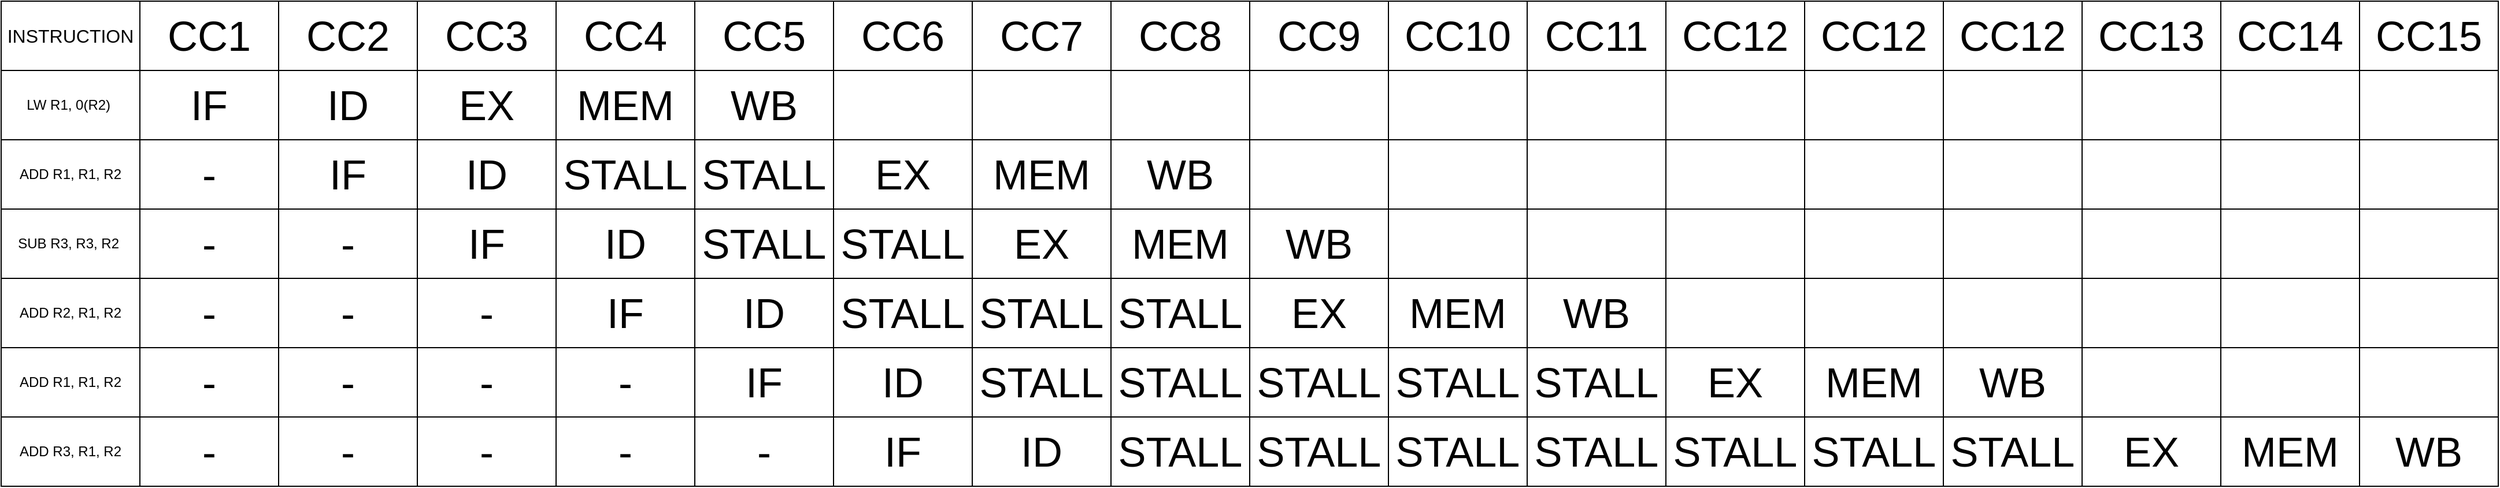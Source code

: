 <mxfile>
    <diagram id="pQfpyWMjRYboCvdi65mx" name="Page-1">
        <mxGraphModel dx="2476" dy="864" grid="1" gridSize="10" guides="1" tooltips="1" connect="1" arrows="1" fold="1" page="1" pageScale="1" pageWidth="827" pageHeight="1169" math="0" shadow="0">
            <root>
                <mxCell id="0"/>
                <mxCell id="1" parent="0"/>
                <mxCell id="DfEszqJMXf5OwfAuTa_I-1" value="&lt;font style=&quot;font-size: 36px;&quot;&gt;IF&lt;/font&gt;" style="rounded=0;whiteSpace=wrap;html=1;" parent="1" vertex="1">
                    <mxGeometry x="100" y="220" width="120" height="60" as="geometry"/>
                </mxCell>
                <mxCell id="DfEszqJMXf5OwfAuTa_I-2" value="&lt;font style=&quot;font-size: 36px;&quot;&gt;ID&lt;/font&gt;" style="rounded=0;whiteSpace=wrap;html=1;" parent="1" vertex="1">
                    <mxGeometry x="220" y="220" width="120" height="60" as="geometry"/>
                </mxCell>
                <mxCell id="DfEszqJMXf5OwfAuTa_I-3" value="&lt;font style=&quot;font-size: 36px;&quot;&gt;EX&lt;/font&gt;" style="rounded=0;whiteSpace=wrap;html=1;" parent="1" vertex="1">
                    <mxGeometry x="340" y="220" width="120" height="60" as="geometry"/>
                </mxCell>
                <mxCell id="DfEszqJMXf5OwfAuTa_I-4" value="&lt;font style=&quot;font-size: 36px;&quot;&gt;MEM&lt;/font&gt;" style="rounded=0;whiteSpace=wrap;html=1;" parent="1" vertex="1">
                    <mxGeometry x="460" y="220" width="120" height="60" as="geometry"/>
                </mxCell>
                <mxCell id="DfEszqJMXf5OwfAuTa_I-5" value="&lt;font style=&quot;font-size: 36px;&quot;&gt;WB&lt;/font&gt;" style="rounded=0;whiteSpace=wrap;html=1;" parent="1" vertex="1">
                    <mxGeometry x="580" y="220" width="120" height="60" as="geometry"/>
                </mxCell>
                <mxCell id="DfEszqJMXf5OwfAuTa_I-6" value="" style="rounded=0;whiteSpace=wrap;html=1;" parent="1" vertex="1">
                    <mxGeometry x="700" y="220" width="120" height="60" as="geometry"/>
                </mxCell>
                <mxCell id="DfEszqJMXf5OwfAuTa_I-7" value="" style="rounded=0;whiteSpace=wrap;html=1;" parent="1" vertex="1">
                    <mxGeometry x="820" y="220" width="120" height="60" as="geometry"/>
                </mxCell>
                <mxCell id="DfEszqJMXf5OwfAuTa_I-8" value="" style="rounded=0;whiteSpace=wrap;html=1;" parent="1" vertex="1">
                    <mxGeometry x="940" y="220" width="120" height="60" as="geometry"/>
                </mxCell>
                <mxCell id="DfEszqJMXf5OwfAuTa_I-9" value="" style="rounded=0;whiteSpace=wrap;html=1;" parent="1" vertex="1">
                    <mxGeometry x="1060" y="220" width="120" height="60" as="geometry"/>
                </mxCell>
                <mxCell id="DfEszqJMXf5OwfAuTa_I-10" value="" style="rounded=0;whiteSpace=wrap;html=1;" parent="1" vertex="1">
                    <mxGeometry x="1180" y="220" width="120" height="60" as="geometry"/>
                </mxCell>
                <mxCell id="DfEszqJMXf5OwfAuTa_I-11" value="" style="rounded=0;whiteSpace=wrap;html=1;" parent="1" vertex="1">
                    <mxGeometry x="1300" y="220" width="120" height="60" as="geometry"/>
                </mxCell>
                <mxCell id="DfEszqJMXf5OwfAuTa_I-12" value="" style="rounded=0;whiteSpace=wrap;html=1;" parent="1" vertex="1">
                    <mxGeometry x="1420" y="220" width="120" height="60" as="geometry"/>
                </mxCell>
                <mxCell id="DfEszqJMXf5OwfAuTa_I-13" value="&lt;font style=&quot;font-size: 36px;&quot;&gt;-&lt;/font&gt;" style="rounded=0;whiteSpace=wrap;html=1;" parent="1" vertex="1">
                    <mxGeometry x="100" y="280" width="120" height="60" as="geometry"/>
                </mxCell>
                <mxCell id="DfEszqJMXf5OwfAuTa_I-14" value="&lt;span style=&quot;font-size: 36px;&quot;&gt;IF&lt;/span&gt;" style="rounded=0;whiteSpace=wrap;html=1;" parent="1" vertex="1">
                    <mxGeometry x="220" y="280" width="120" height="60" as="geometry"/>
                </mxCell>
                <mxCell id="DfEszqJMXf5OwfAuTa_I-15" value="&lt;span style=&quot;font-size: 36px;&quot;&gt;ID&lt;/span&gt;" style="rounded=0;whiteSpace=wrap;html=1;" parent="1" vertex="1">
                    <mxGeometry x="340" y="280" width="120" height="60" as="geometry"/>
                </mxCell>
                <mxCell id="DfEszqJMXf5OwfAuTa_I-16" value="&lt;font style=&quot;font-size: 36px;&quot;&gt;STALL&lt;/font&gt;" style="rounded=0;whiteSpace=wrap;html=1;" parent="1" vertex="1">
                    <mxGeometry x="460" y="280" width="120" height="60" as="geometry"/>
                </mxCell>
                <mxCell id="DfEszqJMXf5OwfAuTa_I-17" value="&lt;span style=&quot;font-size: 36px;&quot;&gt;STALL&lt;/span&gt;" style="rounded=0;whiteSpace=wrap;html=1;" parent="1" vertex="1">
                    <mxGeometry x="580" y="280" width="120" height="60" as="geometry"/>
                </mxCell>
                <mxCell id="DfEszqJMXf5OwfAuTa_I-18" value="&lt;span style=&quot;font-size: 36px;&quot;&gt;EX&lt;/span&gt;" style="rounded=0;whiteSpace=wrap;html=1;" parent="1" vertex="1">
                    <mxGeometry x="700" y="280" width="120" height="60" as="geometry"/>
                </mxCell>
                <mxCell id="DfEszqJMXf5OwfAuTa_I-19" value="&lt;span style=&quot;font-size: 36px;&quot;&gt;MEM&lt;/span&gt;" style="rounded=0;whiteSpace=wrap;html=1;" parent="1" vertex="1">
                    <mxGeometry x="820" y="280" width="120" height="60" as="geometry"/>
                </mxCell>
                <mxCell id="DfEszqJMXf5OwfAuTa_I-20" value="&lt;span style=&quot;font-size: 36px;&quot;&gt;WB&lt;/span&gt;" style="rounded=0;whiteSpace=wrap;html=1;" parent="1" vertex="1">
                    <mxGeometry x="940" y="280" width="120" height="60" as="geometry"/>
                </mxCell>
                <mxCell id="DfEszqJMXf5OwfAuTa_I-21" value="" style="rounded=0;whiteSpace=wrap;html=1;" parent="1" vertex="1">
                    <mxGeometry x="1060" y="280" width="120" height="60" as="geometry"/>
                </mxCell>
                <mxCell id="DfEszqJMXf5OwfAuTa_I-22" value="" style="rounded=0;whiteSpace=wrap;html=1;" parent="1" vertex="1">
                    <mxGeometry x="1180" y="280" width="120" height="60" as="geometry"/>
                </mxCell>
                <mxCell id="DfEszqJMXf5OwfAuTa_I-23" value="" style="rounded=0;whiteSpace=wrap;html=1;" parent="1" vertex="1">
                    <mxGeometry x="1300" y="280" width="120" height="60" as="geometry"/>
                </mxCell>
                <mxCell id="DfEszqJMXf5OwfAuTa_I-24" value="" style="rounded=0;whiteSpace=wrap;html=1;" parent="1" vertex="1">
                    <mxGeometry x="1420" y="280" width="120" height="60" as="geometry"/>
                </mxCell>
                <mxCell id="DfEszqJMXf5OwfAuTa_I-25" value="&lt;span style=&quot;font-size: 36px;&quot;&gt;IF&lt;/span&gt;" style="rounded=0;whiteSpace=wrap;html=1;" parent="1" vertex="1">
                    <mxGeometry x="340" y="340" width="120" height="60" as="geometry"/>
                </mxCell>
                <mxCell id="DfEszqJMXf5OwfAuTa_I-26" value="&lt;span style=&quot;font-size: 36px;&quot;&gt;ID&lt;/span&gt;" style="rounded=0;whiteSpace=wrap;html=1;" parent="1" vertex="1">
                    <mxGeometry x="460" y="340" width="120" height="60" as="geometry"/>
                </mxCell>
                <mxCell id="DfEszqJMXf5OwfAuTa_I-27" value="&lt;span style=&quot;font-size: 36px&quot;&gt;STALL&lt;/span&gt;" style="rounded=0;whiteSpace=wrap;html=1;" parent="1" vertex="1">
                    <mxGeometry x="580" y="340" width="120" height="60" as="geometry"/>
                </mxCell>
                <mxCell id="DfEszqJMXf5OwfAuTa_I-28" value="&lt;span style=&quot;font-size: 36px&quot;&gt;STALL&lt;/span&gt;" style="rounded=0;whiteSpace=wrap;html=1;" parent="1" vertex="1">
                    <mxGeometry x="700" y="340" width="120" height="60" as="geometry"/>
                </mxCell>
                <mxCell id="DfEszqJMXf5OwfAuTa_I-29" value="&lt;span style=&quot;font-size: 36px&quot;&gt;EX&lt;/span&gt;" style="rounded=0;whiteSpace=wrap;html=1;" parent="1" vertex="1">
                    <mxGeometry x="820" y="340" width="120" height="60" as="geometry"/>
                </mxCell>
                <mxCell id="DfEszqJMXf5OwfAuTa_I-30" value="&lt;span style=&quot;font-size: 36px&quot;&gt;MEM&lt;/span&gt;" style="rounded=0;whiteSpace=wrap;html=1;" parent="1" vertex="1">
                    <mxGeometry x="940" y="340" width="120" height="60" as="geometry"/>
                </mxCell>
                <mxCell id="DfEszqJMXf5OwfAuTa_I-31" value="&lt;span style=&quot;font-size: 36px&quot;&gt;WB&lt;/span&gt;" style="rounded=0;whiteSpace=wrap;html=1;" parent="1" vertex="1">
                    <mxGeometry x="1060" y="340" width="120" height="60" as="geometry"/>
                </mxCell>
                <mxCell id="DfEszqJMXf5OwfAuTa_I-32" value="" style="rounded=0;whiteSpace=wrap;html=1;" parent="1" vertex="1">
                    <mxGeometry x="1180" y="340" width="120" height="60" as="geometry"/>
                </mxCell>
                <mxCell id="DfEszqJMXf5OwfAuTa_I-33" value="" style="rounded=0;whiteSpace=wrap;html=1;" parent="1" vertex="1">
                    <mxGeometry x="1300" y="340" width="120" height="60" as="geometry"/>
                </mxCell>
                <mxCell id="DfEszqJMXf5OwfAuTa_I-34" value="" style="rounded=0;whiteSpace=wrap;html=1;" parent="1" vertex="1">
                    <mxGeometry x="1420" y="340" width="120" height="60" as="geometry"/>
                </mxCell>
                <mxCell id="DfEszqJMXf5OwfAuTa_I-35" value="&lt;span style=&quot;font-size: 36px;&quot;&gt;IF&lt;/span&gt;" style="rounded=0;whiteSpace=wrap;html=1;" parent="1" vertex="1">
                    <mxGeometry x="460" y="400" width="120" height="60" as="geometry"/>
                </mxCell>
                <mxCell id="DfEszqJMXf5OwfAuTa_I-36" value="&lt;span style=&quot;font-size: 36px;&quot;&gt;ID&lt;/span&gt;" style="rounded=0;whiteSpace=wrap;html=1;" parent="1" vertex="1">
                    <mxGeometry x="580" y="400" width="120" height="60" as="geometry"/>
                </mxCell>
                <mxCell id="DfEszqJMXf5OwfAuTa_I-37" value="&lt;span style=&quot;font-size: 36px;&quot;&gt;STALL&lt;/span&gt;" style="rounded=0;whiteSpace=wrap;html=1;" parent="1" vertex="1">
                    <mxGeometry x="700" y="400" width="120" height="60" as="geometry"/>
                </mxCell>
                <mxCell id="DfEszqJMXf5OwfAuTa_I-38" value="&lt;span style=&quot;font-size: 36px;&quot;&gt;STALL&lt;/span&gt;" style="rounded=0;whiteSpace=wrap;html=1;" parent="1" vertex="1">
                    <mxGeometry x="820" y="400" width="120" height="60" as="geometry"/>
                </mxCell>
                <mxCell id="DfEszqJMXf5OwfAuTa_I-39" value="&lt;span style=&quot;font-size: 36px;&quot;&gt;STALL&lt;/span&gt;" style="rounded=0;whiteSpace=wrap;html=1;" parent="1" vertex="1">
                    <mxGeometry x="940" y="400" width="120" height="60" as="geometry"/>
                </mxCell>
                <mxCell id="DfEszqJMXf5OwfAuTa_I-40" value="&lt;span style=&quot;font-size: 36px;&quot;&gt;EX&lt;/span&gt;" style="rounded=0;whiteSpace=wrap;html=1;" parent="1" vertex="1">
                    <mxGeometry x="1060" y="400" width="120" height="60" as="geometry"/>
                </mxCell>
                <mxCell id="DfEszqJMXf5OwfAuTa_I-41" value="&lt;span style=&quot;font-size: 36px;&quot;&gt;MEM&lt;/span&gt;" style="rounded=0;whiteSpace=wrap;html=1;" parent="1" vertex="1">
                    <mxGeometry x="1180" y="400" width="120" height="60" as="geometry"/>
                </mxCell>
                <mxCell id="DfEszqJMXf5OwfAuTa_I-42" value="&lt;span style=&quot;font-size: 36px;&quot;&gt;WB&lt;/span&gt;" style="rounded=0;whiteSpace=wrap;html=1;" parent="1" vertex="1">
                    <mxGeometry x="1300" y="400" width="120" height="60" as="geometry"/>
                </mxCell>
                <mxCell id="DfEszqJMXf5OwfAuTa_I-43" value="" style="rounded=0;whiteSpace=wrap;html=1;" parent="1" vertex="1">
                    <mxGeometry x="1420" y="400" width="120" height="60" as="geometry"/>
                </mxCell>
                <mxCell id="DfEszqJMXf5OwfAuTa_I-44" value="&lt;span style=&quot;font-size: 36px;&quot;&gt;IF&lt;/span&gt;" style="rounded=0;whiteSpace=wrap;html=1;" parent="1" vertex="1">
                    <mxGeometry x="580" y="460" width="120" height="60" as="geometry"/>
                </mxCell>
                <mxCell id="DfEszqJMXf5OwfAuTa_I-45" value="&lt;span style=&quot;font-size: 36px;&quot;&gt;ID&lt;/span&gt;" style="rounded=0;whiteSpace=wrap;html=1;" parent="1" vertex="1">
                    <mxGeometry x="700" y="460" width="120" height="60" as="geometry"/>
                </mxCell>
                <mxCell id="DfEszqJMXf5OwfAuTa_I-46" value="&lt;span style=&quot;font-size: 36px;&quot;&gt;STALL&lt;/span&gt;" style="rounded=0;whiteSpace=wrap;html=1;" parent="1" vertex="1">
                    <mxGeometry x="820" y="460" width="120" height="60" as="geometry"/>
                </mxCell>
                <mxCell id="DfEszqJMXf5OwfAuTa_I-47" value="&lt;span style=&quot;font-size: 36px;&quot;&gt;STALL&lt;/span&gt;" style="rounded=0;whiteSpace=wrap;html=1;" parent="1" vertex="1">
                    <mxGeometry x="940" y="460" width="120" height="60" as="geometry"/>
                </mxCell>
                <mxCell id="DfEszqJMXf5OwfAuTa_I-48" value="&lt;span style=&quot;font-size: 36px;&quot;&gt;STALL&lt;/span&gt;" style="rounded=0;whiteSpace=wrap;html=1;" parent="1" vertex="1">
                    <mxGeometry x="1060" y="460" width="120" height="60" as="geometry"/>
                </mxCell>
                <mxCell id="DfEszqJMXf5OwfAuTa_I-49" value="&lt;span style=&quot;font-size: 36px;&quot;&gt;STALL&lt;/span&gt;" style="rounded=0;whiteSpace=wrap;html=1;" parent="1" vertex="1">
                    <mxGeometry x="1180" y="460" width="120" height="60" as="geometry"/>
                </mxCell>
                <mxCell id="DfEszqJMXf5OwfAuTa_I-50" value="&lt;span style=&quot;font-size: 36px;&quot;&gt;STALL&lt;/span&gt;" style="rounded=0;whiteSpace=wrap;html=1;" parent="1" vertex="1">
                    <mxGeometry x="1300" y="460" width="120" height="60" as="geometry"/>
                </mxCell>
                <mxCell id="DfEszqJMXf5OwfAuTa_I-51" value="&lt;span style=&quot;font-size: 36px;&quot;&gt;EX&lt;/span&gt;" style="rounded=0;whiteSpace=wrap;html=1;" parent="1" vertex="1">
                    <mxGeometry x="1420" y="460" width="120" height="60" as="geometry"/>
                </mxCell>
                <mxCell id="DfEszqJMXf5OwfAuTa_I-52" value="&lt;span style=&quot;font-size: 36px;&quot;&gt;IF&lt;/span&gt;" style="rounded=0;whiteSpace=wrap;html=1;" parent="1" vertex="1">
                    <mxGeometry x="700" y="520" width="120" height="60" as="geometry"/>
                </mxCell>
                <mxCell id="DfEszqJMXf5OwfAuTa_I-53" value="&lt;span style=&quot;font-size: 36px;&quot;&gt;ID&lt;/span&gt;" style="rounded=0;whiteSpace=wrap;html=1;" parent="1" vertex="1">
                    <mxGeometry x="820" y="520" width="120" height="60" as="geometry"/>
                </mxCell>
                <mxCell id="DfEszqJMXf5OwfAuTa_I-54" value="&lt;span style=&quot;font-size: 36px;&quot;&gt;STALL&lt;/span&gt;" style="rounded=0;whiteSpace=wrap;html=1;" parent="1" vertex="1">
                    <mxGeometry x="940" y="520" width="120" height="60" as="geometry"/>
                </mxCell>
                <mxCell id="DfEszqJMXf5OwfAuTa_I-55" value="&lt;span style=&quot;font-size: 36px;&quot;&gt;STALL&lt;/span&gt;" style="rounded=0;whiteSpace=wrap;html=1;" parent="1" vertex="1">
                    <mxGeometry x="1060" y="520" width="120" height="60" as="geometry"/>
                </mxCell>
                <mxCell id="DfEszqJMXf5OwfAuTa_I-56" value="&lt;span style=&quot;font-size: 36px;&quot;&gt;STALL&lt;/span&gt;" style="rounded=0;whiteSpace=wrap;html=1;" parent="1" vertex="1">
                    <mxGeometry x="1180" y="520" width="120" height="60" as="geometry"/>
                </mxCell>
                <mxCell id="DfEszqJMXf5OwfAuTa_I-57" value="&lt;span style=&quot;font-size: 36px;&quot;&gt;STALL&lt;/span&gt;" style="rounded=0;whiteSpace=wrap;html=1;" parent="1" vertex="1">
                    <mxGeometry x="1300" y="520" width="120" height="60" as="geometry"/>
                </mxCell>
                <mxCell id="DfEszqJMXf5OwfAuTa_I-58" value="&lt;span style=&quot;font-size: 36px;&quot;&gt;STALL&lt;/span&gt;" style="rounded=0;whiteSpace=wrap;html=1;" parent="1" vertex="1">
                    <mxGeometry x="1420" y="520" width="120" height="60" as="geometry"/>
                </mxCell>
                <mxCell id="DfEszqJMXf5OwfAuTa_I-59" value="&lt;font style=&quot;font-size: 36px;&quot;&gt;-&lt;/font&gt;" style="rounded=0;whiteSpace=wrap;html=1;" parent="1" vertex="1">
                    <mxGeometry x="220" y="340" width="120" height="60" as="geometry"/>
                </mxCell>
                <mxCell id="DfEszqJMXf5OwfAuTa_I-60" value="&lt;font style=&quot;font-size: 36px;&quot;&gt;-&lt;/font&gt;" style="rounded=0;whiteSpace=wrap;html=1;" parent="1" vertex="1">
                    <mxGeometry x="340" y="400" width="120" height="60" as="geometry"/>
                </mxCell>
                <mxCell id="DfEszqJMXf5OwfAuTa_I-61" value="&lt;font style=&quot;font-size: 36px;&quot;&gt;-&lt;/font&gt;" style="rounded=0;whiteSpace=wrap;html=1;" parent="1" vertex="1">
                    <mxGeometry x="460" y="460" width="120" height="60" as="geometry"/>
                </mxCell>
                <mxCell id="DfEszqJMXf5OwfAuTa_I-62" value="&lt;font style=&quot;font-size: 36px;&quot;&gt;-&lt;/font&gt;" style="rounded=0;whiteSpace=wrap;html=1;" parent="1" vertex="1">
                    <mxGeometry x="580" y="520" width="120" height="60" as="geometry"/>
                </mxCell>
                <mxCell id="DfEszqJMXf5OwfAuTa_I-63" value="&lt;font style=&quot;font-size: 36px;&quot;&gt;-&lt;/font&gt;" style="rounded=0;whiteSpace=wrap;html=1;" parent="1" vertex="1">
                    <mxGeometry x="100" y="340" width="120" height="60" as="geometry"/>
                </mxCell>
                <mxCell id="DfEszqJMXf5OwfAuTa_I-64" value="&lt;font style=&quot;font-size: 36px;&quot;&gt;-&lt;/font&gt;" style="rounded=0;whiteSpace=wrap;html=1;" parent="1" vertex="1">
                    <mxGeometry x="100" y="400" width="120" height="60" as="geometry"/>
                </mxCell>
                <mxCell id="DfEszqJMXf5OwfAuTa_I-65" value="&lt;font style=&quot;font-size: 36px;&quot;&gt;-&lt;/font&gt;" style="rounded=0;whiteSpace=wrap;html=1;" parent="1" vertex="1">
                    <mxGeometry x="100" y="460" width="120" height="60" as="geometry"/>
                </mxCell>
                <mxCell id="DfEszqJMXf5OwfAuTa_I-66" value="&lt;font style=&quot;font-size: 36px;&quot;&gt;-&lt;/font&gt;" style="rounded=0;whiteSpace=wrap;html=1;" parent="1" vertex="1">
                    <mxGeometry x="220" y="400" width="120" height="60" as="geometry"/>
                </mxCell>
                <mxCell id="DfEszqJMXf5OwfAuTa_I-67" value="&lt;font style=&quot;font-size: 36px;&quot;&gt;-&lt;/font&gt;" style="rounded=0;whiteSpace=wrap;html=1;" parent="1" vertex="1">
                    <mxGeometry x="220" y="460" width="120" height="60" as="geometry"/>
                </mxCell>
                <mxCell id="DfEszqJMXf5OwfAuTa_I-68" value="&lt;font style=&quot;font-size: 36px;&quot;&gt;-&lt;/font&gt;" style="rounded=0;whiteSpace=wrap;html=1;" parent="1" vertex="1">
                    <mxGeometry x="340" y="460" width="120" height="60" as="geometry"/>
                </mxCell>
                <mxCell id="DfEszqJMXf5OwfAuTa_I-69" value="&lt;font style=&quot;font-size: 36px;&quot;&gt;-&lt;/font&gt;" style="rounded=0;whiteSpace=wrap;html=1;" parent="1" vertex="1">
                    <mxGeometry x="340" y="520" width="120" height="60" as="geometry"/>
                </mxCell>
                <mxCell id="DfEszqJMXf5OwfAuTa_I-70" value="&lt;font style=&quot;font-size: 36px;&quot;&gt;-&lt;/font&gt;" style="rounded=0;whiteSpace=wrap;html=1;" parent="1" vertex="1">
                    <mxGeometry x="100" y="520" width="120" height="60" as="geometry"/>
                </mxCell>
                <mxCell id="DfEszqJMXf5OwfAuTa_I-71" value="&lt;font style=&quot;font-size: 36px;&quot;&gt;-&lt;/font&gt;" style="rounded=0;whiteSpace=wrap;html=1;" parent="1" vertex="1">
                    <mxGeometry x="220" y="520" width="120" height="60" as="geometry"/>
                </mxCell>
                <mxCell id="DfEszqJMXf5OwfAuTa_I-72" value="&lt;font style=&quot;font-size: 36px;&quot;&gt;-&lt;/font&gt;" style="rounded=0;whiteSpace=wrap;html=1;" parent="1" vertex="1">
                    <mxGeometry x="460" y="520" width="120" height="60" as="geometry"/>
                </mxCell>
                <mxCell id="DfEszqJMXf5OwfAuTa_I-73" value="&lt;span style=&quot;font-size: 36px;&quot;&gt;CC7&lt;/span&gt;" style="rounded=0;whiteSpace=wrap;html=1;" parent="1" vertex="1">
                    <mxGeometry x="820" y="160" width="120" height="60" as="geometry"/>
                </mxCell>
                <mxCell id="DfEszqJMXf5OwfAuTa_I-74" value="&lt;span style=&quot;font-size: 36px;&quot;&gt;CC8&lt;/span&gt;" style="rounded=0;whiteSpace=wrap;html=1;" parent="1" vertex="1">
                    <mxGeometry x="940" y="160" width="120" height="60" as="geometry"/>
                </mxCell>
                <mxCell id="DfEszqJMXf5OwfAuTa_I-75" value="&lt;span style=&quot;font-size: 36px;&quot;&gt;CC9&lt;br&gt;&lt;/span&gt;" style="rounded=0;whiteSpace=wrap;html=1;" parent="1" vertex="1">
                    <mxGeometry x="1060" y="160" width="120" height="60" as="geometry"/>
                </mxCell>
                <mxCell id="DfEszqJMXf5OwfAuTa_I-76" value="&lt;span style=&quot;font-size: 36px;&quot;&gt;CC10&lt;/span&gt;" style="rounded=0;whiteSpace=wrap;html=1;" parent="1" vertex="1">
                    <mxGeometry x="1180" y="160" width="120" height="60" as="geometry"/>
                </mxCell>
                <mxCell id="DfEszqJMXf5OwfAuTa_I-77" value="&lt;span style=&quot;font-size: 36px;&quot;&gt;CC11&lt;/span&gt;" style="rounded=0;whiteSpace=wrap;html=1;" parent="1" vertex="1">
                    <mxGeometry x="1300" y="160" width="120" height="60" as="geometry"/>
                </mxCell>
                <mxCell id="DfEszqJMXf5OwfAuTa_I-78" value="&lt;span style=&quot;font-size: 36px;&quot;&gt;CC12&lt;/span&gt;" style="rounded=0;whiteSpace=wrap;html=1;" parent="1" vertex="1">
                    <mxGeometry x="1420" y="160" width="120" height="60" as="geometry"/>
                </mxCell>
                <mxCell id="DfEszqJMXf5OwfAuTa_I-79" value="&lt;font style=&quot;font-size: 36px;&quot;&gt;CC6&lt;/font&gt;" style="rounded=0;whiteSpace=wrap;html=1;" parent="1" vertex="1">
                    <mxGeometry x="700" y="160" width="120" height="60" as="geometry"/>
                </mxCell>
                <mxCell id="DfEszqJMXf5OwfAuTa_I-80" value="&lt;font style=&quot;font-size: 36px;&quot;&gt;CC1&lt;/font&gt;" style="rounded=0;whiteSpace=wrap;html=1;" parent="1" vertex="1">
                    <mxGeometry x="100" y="160" width="120" height="60" as="geometry"/>
                </mxCell>
                <mxCell id="DfEszqJMXf5OwfAuTa_I-81" value="&lt;font style=&quot;font-size: 36px;&quot;&gt;CC2&lt;/font&gt;" style="rounded=0;whiteSpace=wrap;html=1;" parent="1" vertex="1">
                    <mxGeometry x="220" y="160" width="120" height="60" as="geometry"/>
                </mxCell>
                <mxCell id="DfEszqJMXf5OwfAuTa_I-82" value="&lt;font style=&quot;font-size: 36px;&quot;&gt;CC4&lt;/font&gt;" style="rounded=0;whiteSpace=wrap;html=1;" parent="1" vertex="1">
                    <mxGeometry x="460" y="160" width="120" height="60" as="geometry"/>
                </mxCell>
                <mxCell id="DfEszqJMXf5OwfAuTa_I-83" value="&lt;font style=&quot;font-size: 36px;&quot;&gt;CC3&lt;/font&gt;" style="rounded=0;whiteSpace=wrap;html=1;" parent="1" vertex="1">
                    <mxGeometry x="340" y="160" width="120" height="60" as="geometry"/>
                </mxCell>
                <mxCell id="DfEszqJMXf5OwfAuTa_I-84" value="&lt;font style=&quot;font-size: 36px;&quot;&gt;CC5&lt;/font&gt;" style="rounded=0;whiteSpace=wrap;html=1;" parent="1" vertex="1">
                    <mxGeometry x="580" y="160" width="120" height="60" as="geometry"/>
                </mxCell>
                <mxCell id="DfEszqJMXf5OwfAuTa_I-85" value="LW R1, 0(R2)&amp;nbsp;" style="rounded=0;whiteSpace=wrap;html=1;" parent="1" vertex="1">
                    <mxGeometry x="-20" y="220" width="120" height="60" as="geometry"/>
                </mxCell>
                <mxCell id="DfEszqJMXf5OwfAuTa_I-86" value="ADD R1, R1, R2" style="rounded=0;whiteSpace=wrap;html=1;" parent="1" vertex="1">
                    <mxGeometry x="-20" y="280" width="120" height="60" as="geometry"/>
                </mxCell>
                <mxCell id="DfEszqJMXf5OwfAuTa_I-87" value="SUB R3, R3, R2&amp;nbsp;" style="rounded=0;whiteSpace=wrap;html=1;" parent="1" vertex="1">
                    <mxGeometry x="-20" y="340" width="120" height="60" as="geometry"/>
                </mxCell>
                <mxCell id="DfEszqJMXf5OwfAuTa_I-88" value="ADD R2, R1, R2" style="rounded=0;whiteSpace=wrap;html=1;" parent="1" vertex="1">
                    <mxGeometry x="-20" y="400" width="120" height="60" as="geometry"/>
                </mxCell>
                <mxCell id="DfEszqJMXf5OwfAuTa_I-89" value="ADD R1, R1, R2" style="rounded=0;whiteSpace=wrap;html=1;" parent="1" vertex="1">
                    <mxGeometry x="-20" y="460" width="120" height="60" as="geometry"/>
                </mxCell>
                <mxCell id="DfEszqJMXf5OwfAuTa_I-90" value="ADD R3, R1, R2" style="rounded=0;whiteSpace=wrap;html=1;" parent="1" vertex="1">
                    <mxGeometry x="-20" y="520" width="120" height="60" as="geometry"/>
                </mxCell>
                <mxCell id="DfEszqJMXf5OwfAuTa_I-91" value="&lt;font size=&quot;3&quot;&gt;INSTRUCTION&lt;/font&gt;" style="rounded=0;whiteSpace=wrap;html=1;" parent="1" vertex="1">
                    <mxGeometry x="-20" y="160" width="120" height="60" as="geometry"/>
                </mxCell>
                <mxCell id="DfEszqJMXf5OwfAuTa_I-96" value="" style="rounded=0;whiteSpace=wrap;html=1;" parent="1" vertex="1">
                    <mxGeometry x="1540" y="220" width="120" height="60" as="geometry"/>
                </mxCell>
                <mxCell id="DfEszqJMXf5OwfAuTa_I-97" value="" style="rounded=0;whiteSpace=wrap;html=1;" parent="1" vertex="1">
                    <mxGeometry x="1540" y="280" width="120" height="60" as="geometry"/>
                </mxCell>
                <mxCell id="DfEszqJMXf5OwfAuTa_I-98" value="" style="rounded=0;whiteSpace=wrap;html=1;" parent="1" vertex="1">
                    <mxGeometry x="1540" y="340" width="120" height="60" as="geometry"/>
                </mxCell>
                <mxCell id="DfEszqJMXf5OwfAuTa_I-99" value="" style="rounded=0;whiteSpace=wrap;html=1;" parent="1" vertex="1">
                    <mxGeometry x="1540" y="400" width="120" height="60" as="geometry"/>
                </mxCell>
                <mxCell id="DfEszqJMXf5OwfAuTa_I-100" value="&lt;span style=&quot;font-size: 36px;&quot;&gt;MEM&lt;/span&gt;" style="rounded=0;whiteSpace=wrap;html=1;" parent="1" vertex="1">
                    <mxGeometry x="1540" y="460" width="120" height="60" as="geometry"/>
                </mxCell>
                <mxCell id="DfEszqJMXf5OwfAuTa_I-101" value="&lt;span style=&quot;font-size: 36px;&quot;&gt;STALL&lt;/span&gt;" style="rounded=0;whiteSpace=wrap;html=1;" parent="1" vertex="1">
                    <mxGeometry x="1540" y="520" width="120" height="60" as="geometry"/>
                </mxCell>
                <mxCell id="DfEszqJMXf5OwfAuTa_I-102" value="&lt;span style=&quot;font-size: 36px;&quot;&gt;CC12&lt;/span&gt;" style="rounded=0;whiteSpace=wrap;html=1;" parent="1" vertex="1">
                    <mxGeometry x="1540" y="160" width="120" height="60" as="geometry"/>
                </mxCell>
                <mxCell id="DfEszqJMXf5OwfAuTa_I-103" value="" style="rounded=0;whiteSpace=wrap;html=1;" parent="1" vertex="1">
                    <mxGeometry x="1660" y="220" width="120" height="60" as="geometry"/>
                </mxCell>
                <mxCell id="DfEszqJMXf5OwfAuTa_I-104" value="" style="rounded=0;whiteSpace=wrap;html=1;" parent="1" vertex="1">
                    <mxGeometry x="1660" y="280" width="120" height="60" as="geometry"/>
                </mxCell>
                <mxCell id="DfEszqJMXf5OwfAuTa_I-105" value="" style="rounded=0;whiteSpace=wrap;html=1;" parent="1" vertex="1">
                    <mxGeometry x="1660" y="340" width="120" height="60" as="geometry"/>
                </mxCell>
                <mxCell id="DfEszqJMXf5OwfAuTa_I-106" value="" style="rounded=0;whiteSpace=wrap;html=1;" parent="1" vertex="1">
                    <mxGeometry x="1660" y="400" width="120" height="60" as="geometry"/>
                </mxCell>
                <mxCell id="DfEszqJMXf5OwfAuTa_I-107" value="&lt;span style=&quot;font-size: 36px;&quot;&gt;WB&lt;/span&gt;" style="rounded=0;whiteSpace=wrap;html=1;" parent="1" vertex="1">
                    <mxGeometry x="1660" y="460" width="120" height="60" as="geometry"/>
                </mxCell>
                <mxCell id="DfEszqJMXf5OwfAuTa_I-108" value="&lt;span style=&quot;font-size: 36px;&quot;&gt;STALL&lt;/span&gt;" style="rounded=0;whiteSpace=wrap;html=1;" parent="1" vertex="1">
                    <mxGeometry x="1660" y="520" width="120" height="60" as="geometry"/>
                </mxCell>
                <mxCell id="DfEszqJMXf5OwfAuTa_I-109" value="&lt;span style=&quot;font-size: 36px;&quot;&gt;CC12&lt;/span&gt;" style="rounded=0;whiteSpace=wrap;html=1;" parent="1" vertex="1">
                    <mxGeometry x="1660" y="160" width="120" height="60" as="geometry"/>
                </mxCell>
                <mxCell id="DfEszqJMXf5OwfAuTa_I-110" value="" style="rounded=0;whiteSpace=wrap;html=1;" parent="1" vertex="1">
                    <mxGeometry x="1780" y="220" width="120" height="60" as="geometry"/>
                </mxCell>
                <mxCell id="DfEszqJMXf5OwfAuTa_I-111" value="" style="rounded=0;whiteSpace=wrap;html=1;" parent="1" vertex="1">
                    <mxGeometry x="1780" y="280" width="120" height="60" as="geometry"/>
                </mxCell>
                <mxCell id="DfEszqJMXf5OwfAuTa_I-112" value="" style="rounded=0;whiteSpace=wrap;html=1;" parent="1" vertex="1">
                    <mxGeometry x="1780" y="340" width="120" height="60" as="geometry"/>
                </mxCell>
                <mxCell id="DfEszqJMXf5OwfAuTa_I-113" value="" style="rounded=0;whiteSpace=wrap;html=1;" parent="1" vertex="1">
                    <mxGeometry x="1780" y="400" width="120" height="60" as="geometry"/>
                </mxCell>
                <mxCell id="DfEszqJMXf5OwfAuTa_I-114" value="" style="rounded=0;whiteSpace=wrap;html=1;" parent="1" vertex="1">
                    <mxGeometry x="1780" y="460" width="120" height="60" as="geometry"/>
                </mxCell>
                <mxCell id="DfEszqJMXf5OwfAuTa_I-115" value="&lt;span style=&quot;font-size: 36px;&quot;&gt;EX&lt;/span&gt;" style="rounded=0;whiteSpace=wrap;html=1;" parent="1" vertex="1">
                    <mxGeometry x="1780" y="520" width="120" height="60" as="geometry"/>
                </mxCell>
                <mxCell id="DfEszqJMXf5OwfAuTa_I-116" value="&lt;span style=&quot;font-size: 36px;&quot;&gt;CC13&lt;/span&gt;" style="rounded=0;whiteSpace=wrap;html=1;" parent="1" vertex="1">
                    <mxGeometry x="1780" y="160" width="120" height="60" as="geometry"/>
                </mxCell>
                <mxCell id="DfEszqJMXf5OwfAuTa_I-117" value="" style="rounded=0;whiteSpace=wrap;html=1;" parent="1" vertex="1">
                    <mxGeometry x="1900" y="220" width="120" height="60" as="geometry"/>
                </mxCell>
                <mxCell id="DfEszqJMXf5OwfAuTa_I-118" value="" style="rounded=0;whiteSpace=wrap;html=1;" parent="1" vertex="1">
                    <mxGeometry x="1900" y="280" width="120" height="60" as="geometry"/>
                </mxCell>
                <mxCell id="DfEszqJMXf5OwfAuTa_I-119" value="" style="rounded=0;whiteSpace=wrap;html=1;" parent="1" vertex="1">
                    <mxGeometry x="1900" y="340" width="120" height="60" as="geometry"/>
                </mxCell>
                <mxCell id="DfEszqJMXf5OwfAuTa_I-120" value="" style="rounded=0;whiteSpace=wrap;html=1;" parent="1" vertex="1">
                    <mxGeometry x="1900" y="400" width="120" height="60" as="geometry"/>
                </mxCell>
                <mxCell id="DfEszqJMXf5OwfAuTa_I-121" value="" style="rounded=0;whiteSpace=wrap;html=1;" parent="1" vertex="1">
                    <mxGeometry x="1900" y="460" width="120" height="60" as="geometry"/>
                </mxCell>
                <mxCell id="DfEszqJMXf5OwfAuTa_I-122" value="&lt;span style=&quot;font-size: 36px;&quot;&gt;MEM&lt;/span&gt;" style="rounded=0;whiteSpace=wrap;html=1;" parent="1" vertex="1">
                    <mxGeometry x="1900" y="520" width="120" height="60" as="geometry"/>
                </mxCell>
                <mxCell id="DfEszqJMXf5OwfAuTa_I-123" value="&lt;span style=&quot;font-size: 36px;&quot;&gt;CC14&lt;/span&gt;" style="rounded=0;whiteSpace=wrap;html=1;" parent="1" vertex="1">
                    <mxGeometry x="1900" y="160" width="120" height="60" as="geometry"/>
                </mxCell>
                <mxCell id="DfEszqJMXf5OwfAuTa_I-124" value="" style="rounded=0;whiteSpace=wrap;html=1;" parent="1" vertex="1">
                    <mxGeometry x="2020" y="220" width="120" height="60" as="geometry"/>
                </mxCell>
                <mxCell id="DfEszqJMXf5OwfAuTa_I-125" value="" style="rounded=0;whiteSpace=wrap;html=1;" parent="1" vertex="1">
                    <mxGeometry x="2020" y="280" width="120" height="60" as="geometry"/>
                </mxCell>
                <mxCell id="DfEszqJMXf5OwfAuTa_I-126" value="" style="rounded=0;whiteSpace=wrap;html=1;" parent="1" vertex="1">
                    <mxGeometry x="2020" y="340" width="120" height="60" as="geometry"/>
                </mxCell>
                <mxCell id="DfEszqJMXf5OwfAuTa_I-127" value="" style="rounded=0;whiteSpace=wrap;html=1;" parent="1" vertex="1">
                    <mxGeometry x="2020" y="400" width="120" height="60" as="geometry"/>
                </mxCell>
                <mxCell id="DfEszqJMXf5OwfAuTa_I-128" value="" style="rounded=0;whiteSpace=wrap;html=1;" parent="1" vertex="1">
                    <mxGeometry x="2020" y="460" width="120" height="60" as="geometry"/>
                </mxCell>
                <mxCell id="DfEszqJMXf5OwfAuTa_I-129" value="&lt;span style=&quot;font-size: 36px;&quot;&gt;WB&lt;/span&gt;" style="rounded=0;whiteSpace=wrap;html=1;" parent="1" vertex="1">
                    <mxGeometry x="2020" y="520" width="120" height="60" as="geometry"/>
                </mxCell>
                <mxCell id="DfEszqJMXf5OwfAuTa_I-130" value="&lt;span style=&quot;font-size: 36px;&quot;&gt;CC15&lt;/span&gt;" style="rounded=0;whiteSpace=wrap;html=1;" parent="1" vertex="1">
                    <mxGeometry x="2020" y="160" width="120" height="60" as="geometry"/>
                </mxCell>
            </root>
        </mxGraphModel>
    </diagram>
</mxfile>
